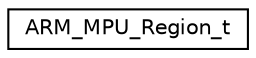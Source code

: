 digraph "Graphical Class Hierarchy"
{
 // LATEX_PDF_SIZE
  edge [fontname="Helvetica",fontsize="10",labelfontname="Helvetica",labelfontsize="10"];
  node [fontname="Helvetica",fontsize="10",shape=record];
  rankdir="LR";
  Node0 [label="ARM_MPU_Region_t",height=0.2,width=0.4,color="black", fillcolor="white", style="filled",URL="$structARM__MPU__Region__t.html",tooltip="Struct for a single MPU Region."];
}
